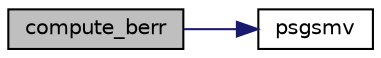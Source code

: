 digraph "compute_berr"
{
 // LATEX_PDF_SIZE
  edge [fontname="Helvetica",fontsize="10",labelfontname="Helvetica",labelfontsize="10"];
  node [fontname="Helvetica",fontsize="10",shape=record];
  rankdir="LR";
  Node1 [label="compute_berr",height=0.2,width=0.4,color="black", fillcolor="grey75", style="filled", fontcolor="black",tooltip=" "];
  Node1 -> Node2 [color="midnightblue",fontsize="10",style="solid",fontname="Helvetica"];
  Node2 [label="psgsmv",height=0.2,width=0.4,color="black", fillcolor="white", style="filled",URL="$psgsmv_8c.html#a3cbd6118a560aef875451bfc43809a63",tooltip=" "];
}
